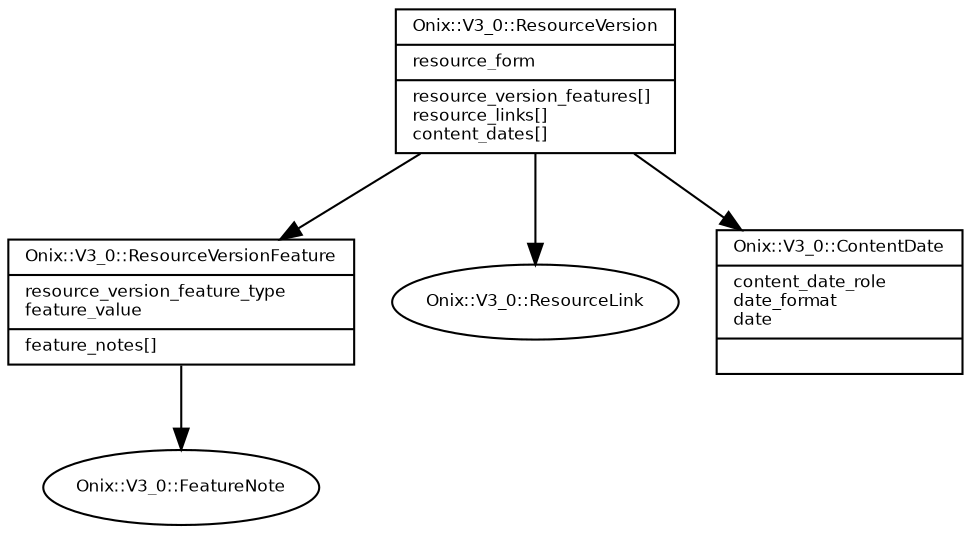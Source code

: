 digraph G {
  fontname = "Bitstream Vera Sans"
  fontsize = 8

  node [
    fontname = "Bitstream Vera Sans"
    fontsize = 8
    shape = "record"
  ]

  edge [
    fontname = "Bitstream Vera Sans"
    fontsize = 8
  ]

  ResourceVersion [
    label = "{Onix::V3_0::ResourceVersion\l|resource_form\l|resource_version_features[]\lresource_links[]\lcontent_dates[]\l}"
  ]

  ResourceVersion -> ResourceVersionFeature [arrowhead=normal]
  ResourceVersion -> ResourceLink [arrowhead=normal]
  ResourceVersion -> ContentDate [arrowhead=normal]

  ResourceVersionFeature [
    label = "{Onix::V3_0::ResourceVersionFeature\l|resource_version_feature_type\lfeature_value\l|feature_notes[]\l}"
  ]

  ResourceVersionFeature -> FeatureNote [arrowhead=normal]

  FeatureNote [
    label = "Onix::V3_0::FeatureNote", shape = oval
  ]




  ResourceLink [
    label = "Onix::V3_0::ResourceLink", shape = oval
  ]




  ContentDate [
    label = "{Onix::V3_0::ContentDate\l|content_date_role\ldate_format\ldate\l|\l}"
  ]




}
